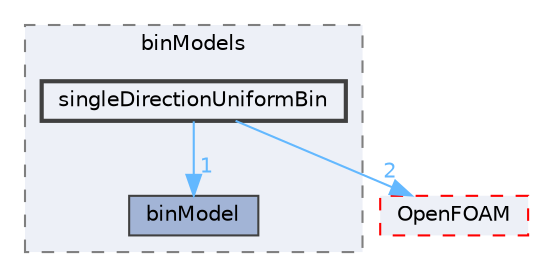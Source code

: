 digraph "src/functionObjects/field/binField/binModels/singleDirectionUniformBin"
{
 // LATEX_PDF_SIZE
  bgcolor="transparent";
  edge [fontname=Helvetica,fontsize=10,labelfontname=Helvetica,labelfontsize=10];
  node [fontname=Helvetica,fontsize=10,shape=box,height=0.2,width=0.4];
  compound=true
  subgraph clusterdir_0999575de360bccb30150a06f46936ae {
    graph [ bgcolor="#edf0f7", pencolor="grey50", label="binModels", fontname=Helvetica,fontsize=10 style="filled,dashed", URL="dir_0999575de360bccb30150a06f46936ae.html",tooltip=""]
  dir_1a0ac968351618726a2991f5847009c8 [label="binModel", fillcolor="#a2b4d6", color="grey25", style="filled", URL="dir_1a0ac968351618726a2991f5847009c8.html",tooltip=""];
  dir_657c5aaaa1f90af90d21ac834a349c55 [label="singleDirectionUniformBin", fillcolor="#edf0f7", color="grey25", style="filled,bold", URL="dir_657c5aaaa1f90af90d21ac834a349c55.html",tooltip=""];
  }
  dir_c5473ff19b20e6ec4dfe5c310b3778a8 [label="OpenFOAM", fillcolor="#edf0f7", color="red", style="filled,dashed", URL="dir_c5473ff19b20e6ec4dfe5c310b3778a8.html",tooltip=""];
  dir_657c5aaaa1f90af90d21ac834a349c55->dir_1a0ac968351618726a2991f5847009c8 [headlabel="1", labeldistance=1.5 headhref="dir_003550_000274.html" href="dir_003550_000274.html" color="steelblue1" fontcolor="steelblue1"];
  dir_657c5aaaa1f90af90d21ac834a349c55->dir_c5473ff19b20e6ec4dfe5c310b3778a8 [headlabel="2", labeldistance=1.5 headhref="dir_003550_002695.html" href="dir_003550_002695.html" color="steelblue1" fontcolor="steelblue1"];
}
